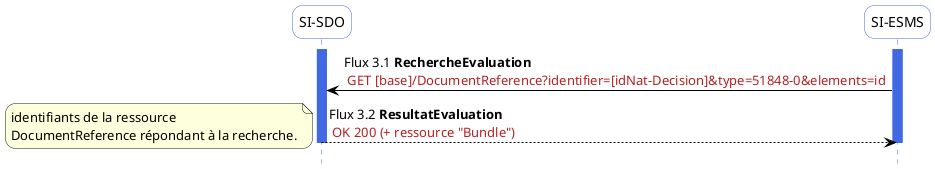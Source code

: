 @startuml flux3
hide footbox

skinparam sequence {
 arrowColor black
 ParticipantBorderColor RoyalBlue
 ParticipantBackgroundColor white
 LifeLineBorderColor RoyalBlue
 LifeLineBackgroundColor RoyalBlue
 ParticipantFontSize 14
 ParticipantFontName arial
 ParticipantPadding 20
}
skinparam  roundcorner 20


participant "SI-SDO" as SDO
participant "SI-ESMS" as ESMS
activate SDO
activate ESMS


ESMS-[#black]> SDO : Flux 3.1 **RechercheEvaluation** \n <color #FireBrick>GET [base]/DocumentReference?identifier=[idNat-Decision]&type=51848-0&elements=id</color>
SDO-[#black]-> ESMS: Flux 3.2 **ResultatEvaluation** \n <color #FireBrick>OK 200 (+ ressource "Bundle")</color>

note left
identifiants de la ressource 
DocumentReference répondant à la recherche.
end note


deactivate SDO
deactivate ESMS
@enduml